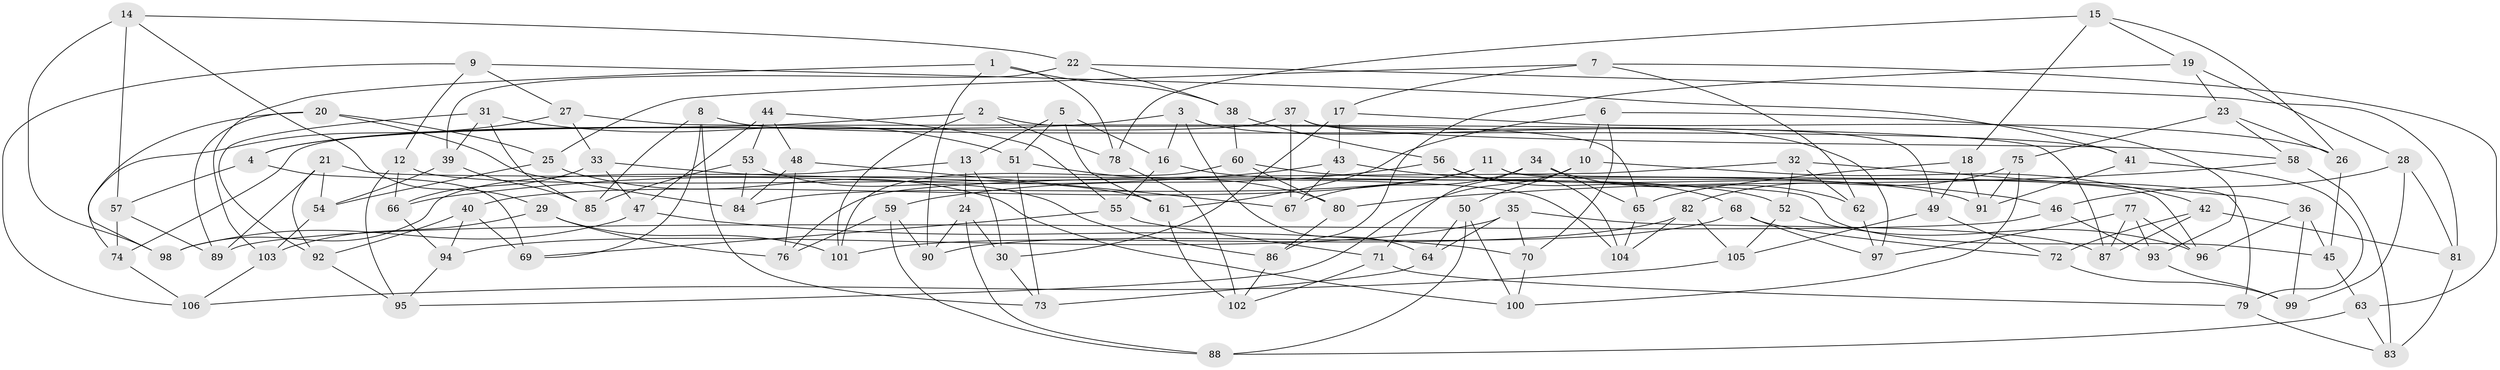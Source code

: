 // coarse degree distribution, {6: 0.5714285714285714, 4: 0.3333333333333333, 5: 0.09523809523809523}
// Generated by graph-tools (version 1.1) at 2025/42/03/06/25 10:42:22]
// undirected, 106 vertices, 212 edges
graph export_dot {
graph [start="1"]
  node [color=gray90,style=filled];
  1;
  2;
  3;
  4;
  5;
  6;
  7;
  8;
  9;
  10;
  11;
  12;
  13;
  14;
  15;
  16;
  17;
  18;
  19;
  20;
  21;
  22;
  23;
  24;
  25;
  26;
  27;
  28;
  29;
  30;
  31;
  32;
  33;
  34;
  35;
  36;
  37;
  38;
  39;
  40;
  41;
  42;
  43;
  44;
  45;
  46;
  47;
  48;
  49;
  50;
  51;
  52;
  53;
  54;
  55;
  56;
  57;
  58;
  59;
  60;
  61;
  62;
  63;
  64;
  65;
  66;
  67;
  68;
  69;
  70;
  71;
  72;
  73;
  74;
  75;
  76;
  77;
  78;
  79;
  80;
  81;
  82;
  83;
  84;
  85;
  86;
  87;
  88;
  89;
  90;
  91;
  92;
  93;
  94;
  95;
  96;
  97;
  98;
  99;
  100;
  101;
  102;
  103;
  104;
  105;
  106;
  1 -- 38;
  1 -- 78;
  1 -- 90;
  1 -- 103;
  2 -- 65;
  2 -- 78;
  2 -- 4;
  2 -- 101;
  3 -- 64;
  3 -- 4;
  3 -- 16;
  3 -- 97;
  4 -- 57;
  4 -- 69;
  5 -- 13;
  5 -- 16;
  5 -- 51;
  5 -- 61;
  6 -- 61;
  6 -- 10;
  6 -- 70;
  6 -- 93;
  7 -- 17;
  7 -- 63;
  7 -- 25;
  7 -- 62;
  8 -- 85;
  8 -- 73;
  8 -- 41;
  8 -- 69;
  9 -- 41;
  9 -- 27;
  9 -- 106;
  9 -- 12;
  10 -- 95;
  10 -- 50;
  10 -- 42;
  11 -- 84;
  11 -- 40;
  11 -- 79;
  11 -- 96;
  12 -- 66;
  12 -- 104;
  12 -- 95;
  13 -- 24;
  13 -- 30;
  13 -- 98;
  14 -- 98;
  14 -- 22;
  14 -- 57;
  14 -- 29;
  15 -- 18;
  15 -- 26;
  15 -- 78;
  15 -- 19;
  16 -- 52;
  16 -- 55;
  17 -- 30;
  17 -- 43;
  17 -- 26;
  18 -- 65;
  18 -- 91;
  18 -- 49;
  19 -- 23;
  19 -- 28;
  19 -- 86;
  20 -- 89;
  20 -- 25;
  20 -- 84;
  20 -- 98;
  21 -- 89;
  21 -- 92;
  21 -- 45;
  21 -- 54;
  22 -- 39;
  22 -- 38;
  22 -- 81;
  23 -- 26;
  23 -- 75;
  23 -- 58;
  24 -- 30;
  24 -- 88;
  24 -- 90;
  25 -- 100;
  25 -- 54;
  26 -- 45;
  27 -- 33;
  27 -- 87;
  27 -- 74;
  28 -- 99;
  28 -- 81;
  28 -- 46;
  29 -- 76;
  29 -- 103;
  29 -- 101;
  30 -- 73;
  31 -- 51;
  31 -- 92;
  31 -- 85;
  31 -- 39;
  32 -- 36;
  32 -- 62;
  32 -- 76;
  32 -- 52;
  33 -- 66;
  33 -- 47;
  33 -- 61;
  34 -- 71;
  34 -- 62;
  34 -- 67;
  34 -- 65;
  35 -- 94;
  35 -- 64;
  35 -- 70;
  35 -- 87;
  36 -- 99;
  36 -- 45;
  36 -- 96;
  37 -- 67;
  37 -- 49;
  37 -- 74;
  37 -- 58;
  38 -- 56;
  38 -- 60;
  39 -- 85;
  39 -- 54;
  40 -- 94;
  40 -- 92;
  40 -- 69;
  41 -- 91;
  41 -- 79;
  42 -- 87;
  42 -- 81;
  42 -- 72;
  43 -- 67;
  43 -- 66;
  43 -- 46;
  44 -- 47;
  44 -- 55;
  44 -- 48;
  44 -- 53;
  45 -- 63;
  46 -- 93;
  46 -- 89;
  47 -- 70;
  47 -- 98;
  48 -- 76;
  48 -- 84;
  48 -- 67;
  49 -- 72;
  49 -- 105;
  50 -- 88;
  50 -- 64;
  50 -- 100;
  51 -- 80;
  51 -- 73;
  52 -- 96;
  52 -- 105;
  53 -- 86;
  53 -- 84;
  53 -- 85;
  54 -- 103;
  55 -- 71;
  55 -- 69;
  56 -- 104;
  56 -- 59;
  56 -- 68;
  57 -- 89;
  57 -- 74;
  58 -- 80;
  58 -- 83;
  59 -- 90;
  59 -- 88;
  59 -- 76;
  60 -- 101;
  60 -- 80;
  60 -- 91;
  61 -- 102;
  62 -- 97;
  63 -- 88;
  63 -- 83;
  64 -- 73;
  65 -- 104;
  66 -- 94;
  68 -- 97;
  68 -- 72;
  68 -- 90;
  70 -- 100;
  71 -- 79;
  71 -- 102;
  72 -- 99;
  74 -- 106;
  75 -- 82;
  75 -- 100;
  75 -- 91;
  77 -- 93;
  77 -- 97;
  77 -- 87;
  77 -- 96;
  78 -- 102;
  79 -- 83;
  80 -- 86;
  81 -- 83;
  82 -- 104;
  82 -- 105;
  82 -- 101;
  86 -- 102;
  92 -- 95;
  93 -- 99;
  94 -- 95;
  103 -- 106;
  105 -- 106;
}
